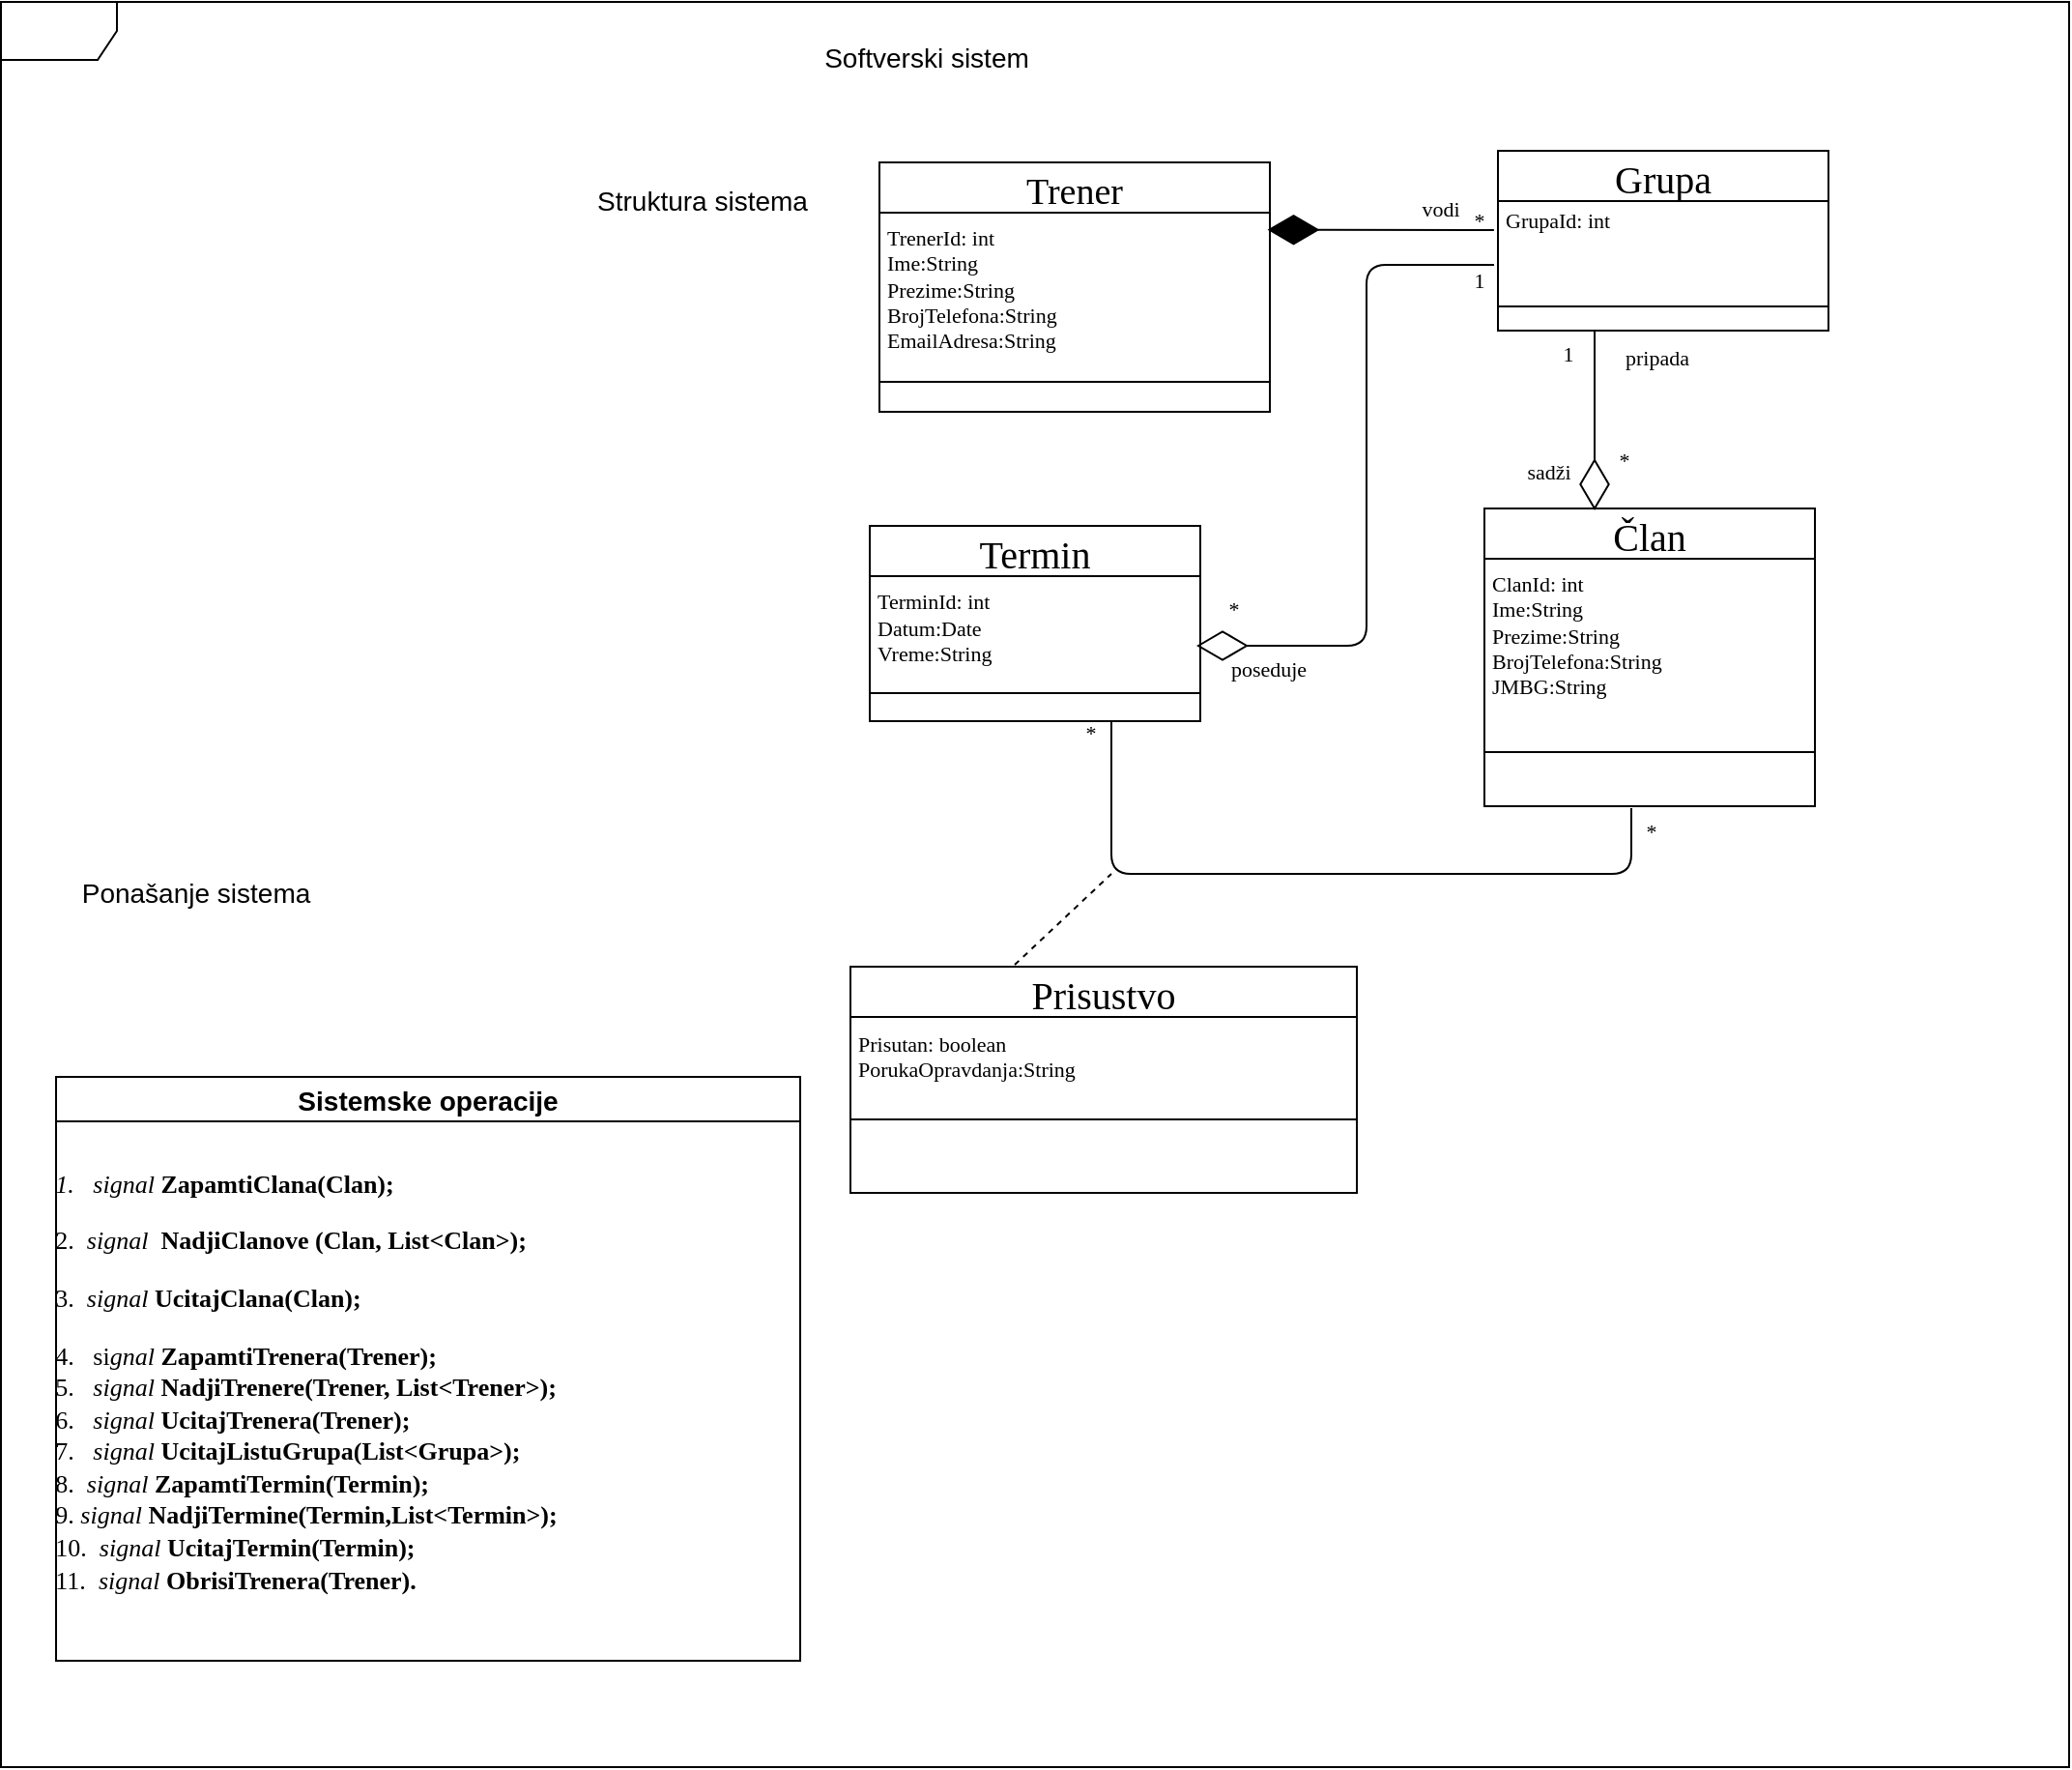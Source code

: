 <mxfile version="16.0.3" type="device"><diagram id="py6gxZaNVwVTan2XCSly" name="Page-1"><mxGraphModel dx="1903" dy="887" grid="0" gridSize="10" guides="1" tooltips="1" connect="1" arrows="1" fold="1" page="0" pageScale="1" pageWidth="850" pageHeight="1100" math="0" shadow="0"><root><mxCell id="0"/><mxCell id="1" parent="0"/><mxCell id="3YCglUXZ_ORxstRSQEQM-48" value="&lt;font style=&quot;font-size: 14px&quot;&gt;Softverski sistem&lt;/font&gt;" style="text;html=1;resizable=0;autosize=1;align=center;verticalAlign=middle;points=[];fillColor=none;strokeColor=none;rounded=0;" parent="1" vertex="1"><mxGeometry x="523" y="40" width="120" height="20" as="geometry"/></mxCell><mxCell id="3YCglUXZ_ORxstRSQEQM-49" value="Struktura sistema" style="text;html=1;resizable=0;autosize=1;align=center;verticalAlign=middle;points=[];fillColor=none;strokeColor=none;rounded=0;fontSize=14;" parent="1" vertex="1"><mxGeometry x="407" y="114" width="120" height="20" as="geometry"/></mxCell><mxCell id="3YCglUXZ_ORxstRSQEQM-50" value="Ponašanje sistema" style="text;html=1;resizable=0;autosize=1;align=center;verticalAlign=middle;points=[];fillColor=none;strokeColor=none;rounded=0;fontSize=14;" parent="1" vertex="1"><mxGeometry x="140" y="472" width="130" height="20" as="geometry"/></mxCell><mxCell id="3YCglUXZ_ORxstRSQEQM-51" value="Sistemske operacije" style="swimlane;fontSize=14;fillColor=#FFFFFF;" parent="1" vertex="1"><mxGeometry x="133" y="577" width="385" height="302" as="geometry"/></mxCell><mxCell id="3YCglUXZ_ORxstRSQEQM-52" value="&lt;div style=&quot;text-align: left&quot;&gt;&lt;br&gt;&lt;/div&gt;&lt;p class=&quot;MsoListParagraphCxSpLast&quot; style=&quot;text-align: left ; text-indent: -0.25in&quot;&gt;&lt;span lang=&quot;sr-Cyrl&quot; style=&quot;font-family: &amp;#34;times new roman&amp;#34; , &amp;#34;serif&amp;#34;&quot;&gt;&lt;/span&gt;&lt;/p&gt;" style="text;html=1;resizable=0;autosize=1;align=center;verticalAlign=middle;points=[];fillColor=none;strokeColor=none;rounded=0;fontSize=14;" parent="1" vertex="1"><mxGeometry x="290" y="813" width="10" height="35" as="geometry"/></mxCell><mxCell id="k5tRwLn3jjHVoHb1ya8G-1" value="Trener" style="swimlane;fontStyle=0;childLayout=stackLayout;horizontal=1;startSize=26;fillColor=none;horizontalStack=0;resizeParent=1;resizeParentMax=0;resizeLast=0;collapsible=1;marginBottom=0;sketch=0;hachureGap=4;fontFamily=Verdana;fontSize=19;swimlaneLine=1;rounded=0;" vertex="1" parent="1"><mxGeometry x="559" y="104" width="202" height="129" as="geometry"/></mxCell><mxCell id="k5tRwLn3jjHVoHb1ya8G-2" value="&lt;font style=&quot;font-size: 11px ; line-height: 0.3&quot;&gt;&lt;br&gt;TrenerId: int&lt;br style=&quot;font-size: 11px&quot;&gt;Ime:String&lt;br style=&quot;font-size: 11px&quot;&gt;Prezime:String&lt;br style=&quot;font-size: 11px&quot;&gt;BrojTelefona:String&lt;br style=&quot;font-size: 11px&quot;&gt;EmailAdresa:String&lt;/font&gt;" style="text;html=1;align=left;verticalAlign=middle;resizable=0;points=[];autosize=1;strokeColor=none;fillColor=none;sketch=0;hachureGap=4;fontFamily=Verdana;fontSize=11;spacing=3;spacingTop=-11;spacingLeft=1;spacingBottom=-5;rounded=0;" vertex="1" parent="k5tRwLn3jjHVoHb1ya8G-1"><mxGeometry y="26" width="202" height="72" as="geometry"/></mxCell><mxCell id="k5tRwLn3jjHVoHb1ya8G-3" value="" style="line;strokeWidth=1;fillColor=none;align=left;verticalAlign=middle;spacingTop=-1;spacingLeft=3;spacingRight=3;rotatable=0;labelPosition=right;points=[];portConstraint=eastwest;sketch=0;hachureGap=4;fontFamily=Verdana;fontSize=11;" vertex="1" parent="k5tRwLn3jjHVoHb1ya8G-1"><mxGeometry y="98" width="202" height="31" as="geometry"/></mxCell><mxCell id="k5tRwLn3jjHVoHb1ya8G-4" value="Grupa" style="swimlane;fontStyle=0;childLayout=stackLayout;horizontal=1;startSize=26;fillColor=none;horizontalStack=0;resizeParent=1;resizeParentMax=0;resizeLast=0;collapsible=1;marginBottom=0;sketch=0;hachureGap=4;fontFamily=Verdana;fontSize=20;swimlaneLine=1;rounded=0;" vertex="1" parent="1"><mxGeometry x="879" y="98" width="171" height="93" as="geometry"/></mxCell><mxCell id="k5tRwLn3jjHVoHb1ya8G-5" value="&lt;font style=&quot;font-size: 11px ; line-height: 0.3&quot;&gt;GrupaId: int&lt;br&gt;&lt;br&gt;&lt;/font&gt;" style="text;html=1;align=left;verticalAlign=middle;resizable=0;points=[];autosize=1;strokeColor=none;fillColor=none;sketch=0;hachureGap=4;fontFamily=Verdana;fontSize=20;spacing=3;spacingTop=-11;spacingLeft=1;spacingBottom=-5;rounded=0;" vertex="1" parent="k5tRwLn3jjHVoHb1ya8G-4"><mxGeometry y="26" width="171" height="42" as="geometry"/></mxCell><mxCell id="k5tRwLn3jjHVoHb1ya8G-6" value="" style="line;strokeWidth=1;fillColor=none;align=left;verticalAlign=middle;spacingTop=-1;spacingLeft=3;spacingRight=3;rotatable=0;labelPosition=right;points=[];portConstraint=eastwest;sketch=0;hachureGap=4;fontFamily=Verdana;fontSize=11;" vertex="1" parent="k5tRwLn3jjHVoHb1ya8G-4"><mxGeometry y="68" width="171" height="25" as="geometry"/></mxCell><mxCell id="k5tRwLn3jjHVoHb1ya8G-7" value="*" style="text;html=1;align=center;verticalAlign=middle;resizable=0;points=[];autosize=1;strokeColor=none;fillColor=none;sketch=0;hachureGap=4;fontFamily=Verdana;fontSize=11;" vertex="1" parent="1"><mxGeometry x="860" y="125" width="17" height="17" as="geometry"/></mxCell><mxCell id="k5tRwLn3jjHVoHb1ya8G-8" value="" style="endArrow=diamondThin;endFill=1;endSize=24;html=1;sketch=0;hachureGap=4;fontFamily=Verdana;fontSize=11;sourcePerimeterSpacing=8;targetPerimeterSpacing=8;exitX=-0.012;exitY=0.357;exitDx=0;exitDy=0;exitPerimeter=0;entryX=0.994;entryY=0.123;entryDx=0;entryDy=0;entryPerimeter=0;" edge="1" parent="1" source="k5tRwLn3jjHVoHb1ya8G-5" target="k5tRwLn3jjHVoHb1ya8G-2"><mxGeometry width="160" relative="1" as="geometry"><mxPoint x="788" y="275" as="sourcePoint"/><mxPoint x="948" y="275" as="targetPoint"/></mxGeometry></mxCell><mxCell id="k5tRwLn3jjHVoHb1ya8G-9" value="Član" style="swimlane;fontStyle=0;childLayout=stackLayout;horizontal=1;startSize=26;fillColor=none;horizontalStack=0;resizeParent=1;resizeParentMax=0;resizeLast=0;collapsible=1;marginBottom=0;sketch=0;hachureGap=4;fontFamily=Verdana;fontSize=20;swimlaneLine=1;rounded=0;strokeWidth=1;" vertex="1" parent="1"><mxGeometry x="872" y="283" width="171" height="154" as="geometry"/></mxCell><mxCell id="k5tRwLn3jjHVoHb1ya8G-10" value="&lt;font style=&quot;font-size: 11px ; line-height: 0&quot;&gt;&lt;br&gt;ClanId: int&lt;br style=&quot;font-size: 11px&quot;&gt;Ime:String&lt;br style=&quot;font-size: 11px&quot;&gt;Prezime:String&lt;br style=&quot;font-size: 11px&quot;&gt;BrojTelefona:String&lt;br style=&quot;font-size: 11px&quot;&gt;JMBG:String&lt;/font&gt;" style="text;html=1;align=left;verticalAlign=middle;resizable=0;points=[];autosize=1;strokeColor=none;fillColor=none;sketch=0;hachureGap=4;fontFamily=Verdana;fontSize=11;spacing=3;spacingTop=-11;spacingLeft=1;spacingBottom=-5;rounded=0;strokeWidth=0;" vertex="1" parent="k5tRwLn3jjHVoHb1ya8G-9"><mxGeometry y="26" width="171" height="72" as="geometry"/></mxCell><mxCell id="k5tRwLn3jjHVoHb1ya8G-11" value="" style="line;strokeWidth=1;fillColor=none;align=left;verticalAlign=middle;spacingTop=-1;spacingLeft=3;spacingRight=3;rotatable=0;labelPosition=right;points=[];portConstraint=eastwest;sketch=0;hachureGap=4;fontFamily=Verdana;fontSize=11;" vertex="1" parent="k5tRwLn3jjHVoHb1ya8G-9"><mxGeometry y="98" width="171" height="56" as="geometry"/></mxCell><mxCell id="k5tRwLn3jjHVoHb1ya8G-12" value="" style="endArrow=diamondThin;endFill=0;endSize=24;html=1;sketch=0;hachureGap=4;fontFamily=Verdana;fontSize=11;sourcePerimeterSpacing=8;targetPerimeterSpacing=8;" edge="1" parent="1"><mxGeometry width="160" relative="1" as="geometry"><mxPoint x="929" y="191" as="sourcePoint"/><mxPoint x="929" y="284" as="targetPoint"/></mxGeometry></mxCell><mxCell id="k5tRwLn3jjHVoHb1ya8G-13" value="*" style="text;html=1;align=center;verticalAlign=middle;resizable=0;points=[];autosize=1;strokeColor=none;fillColor=none;sketch=0;hachureGap=4;fontFamily=Verdana;fontSize=11;" vertex="1" parent="1"><mxGeometry x="935" y="249" width="17" height="17" as="geometry"/></mxCell><mxCell id="k5tRwLn3jjHVoHb1ya8G-14" value="pripada" style="text;html=1;align=center;verticalAlign=middle;resizable=0;points=[];autosize=1;strokeColor=none;fillColor=none;sketch=0;hachureGap=4;fontFamily=Verdana;fontSize=11;" vertex="1" parent="1"><mxGeometry x="935" y="196" width="52" height="17" as="geometry"/></mxCell><mxCell id="k5tRwLn3jjHVoHb1ya8G-15" value="1" style="text;html=1;align=center;verticalAlign=middle;resizable=0;points=[];autosize=1;strokeColor=none;fillColor=none;sketch=0;hachureGap=4;fontFamily=Verdana;fontSize=11;" vertex="1" parent="1"><mxGeometry x="906" y="194" width="17" height="17" as="geometry"/></mxCell><mxCell id="k5tRwLn3jjHVoHb1ya8G-16" value="Termin" style="swimlane;fontStyle=0;childLayout=stackLayout;horizontal=1;startSize=26;fillColor=none;horizontalStack=0;resizeParent=1;resizeParentMax=0;resizeLast=0;collapsible=1;marginBottom=0;sketch=0;hachureGap=4;fontFamily=Verdana;fontSize=20;swimlaneLine=1;rounded=0;" vertex="1" parent="1"><mxGeometry x="554" y="292" width="171" height="101" as="geometry"/></mxCell><mxCell id="k5tRwLn3jjHVoHb1ya8G-17" value="&lt;font style=&quot;font-size: 11px ; line-height: 0.3&quot;&gt;&lt;br&gt;TerminId: int&lt;br style=&quot;font-size: 11px&quot;&gt;Datum:Date&lt;br style=&quot;font-size: 11px&quot;&gt;Vreme:String&lt;br style=&quot;font-size: 11px&quot;&gt;&lt;/font&gt;" style="text;html=1;align=left;verticalAlign=middle;resizable=0;points=[];autosize=1;strokeColor=none;fillColor=none;sketch=0;hachureGap=4;fontFamily=Verdana;fontSize=11;spacing=3;spacingTop=-11;spacingLeft=1;spacingBottom=-5;rounded=0;" vertex="1" parent="k5tRwLn3jjHVoHb1ya8G-16"><mxGeometry y="26" width="171" height="46" as="geometry"/></mxCell><mxCell id="k5tRwLn3jjHVoHb1ya8G-18" value="" style="line;strokeWidth=1;fillColor=none;align=left;verticalAlign=middle;spacingTop=-1;spacingLeft=3;spacingRight=3;rotatable=0;labelPosition=right;points=[];portConstraint=eastwest;sketch=0;hachureGap=4;fontFamily=Verdana;fontSize=19;" vertex="1" parent="k5tRwLn3jjHVoHb1ya8G-16"><mxGeometry y="72" width="171" height="29" as="geometry"/></mxCell><mxCell id="k5tRwLn3jjHVoHb1ya8G-19" value="" style="endArrow=diamondThin;endFill=0;endSize=24;html=1;sketch=0;hachureGap=4;fontFamily=Verdana;fontSize=11;sourcePerimeterSpacing=8;targetPerimeterSpacing=8;" edge="1" parent="1"><mxGeometry width="160" relative="1" as="geometry"><mxPoint x="877" y="157" as="sourcePoint"/><mxPoint x="723" y="354" as="targetPoint"/><Array as="points"><mxPoint x="811" y="157"/><mxPoint x="811" y="354"/></Array></mxGeometry></mxCell><mxCell id="k5tRwLn3jjHVoHb1ya8G-20" value="*" style="text;html=1;align=center;verticalAlign=middle;resizable=0;points=[];autosize=1;strokeColor=none;fillColor=none;sketch=0;hachureGap=4;fontFamily=Verdana;fontSize=11;" vertex="1" parent="1"><mxGeometry x="733" y="326" width="17" height="17" as="geometry"/></mxCell><mxCell id="k5tRwLn3jjHVoHb1ya8G-21" value="1" style="text;html=1;align=center;verticalAlign=middle;resizable=0;points=[];autosize=1;strokeColor=none;fillColor=none;sketch=0;hachureGap=4;fontFamily=Verdana;fontSize=11;" vertex="1" parent="1"><mxGeometry x="860" y="156" width="17" height="17" as="geometry"/></mxCell><mxCell id="k5tRwLn3jjHVoHb1ya8G-22" value="" style="endArrow=none;html=1;sketch=0;hachureGap=4;fontFamily=Verdana;fontSize=11;startSize=14;endSize=14;sourcePerimeterSpacing=8;targetPerimeterSpacing=8;" edge="1" parent="1"><mxGeometry width="50" height="50" relative="1" as="geometry"><mxPoint x="679" y="393" as="sourcePoint"/><mxPoint x="948" y="438" as="targetPoint"/><Array as="points"><mxPoint x="679" y="472"/><mxPoint x="948" y="472"/></Array></mxGeometry></mxCell><mxCell id="k5tRwLn3jjHVoHb1ya8G-23" value="" style="endArrow=none;dashed=1;html=1;strokeWidth=1;sketch=0;hachureGap=4;fontFamily=Verdana;fontSize=11;startSize=14;endSize=14;sourcePerimeterSpacing=8;targetPerimeterSpacing=8;" edge="1" parent="1"><mxGeometry width="50" height="50" relative="1" as="geometry"><mxPoint x="629" y="519" as="sourcePoint"/><mxPoint x="679" y="472" as="targetPoint"/></mxGeometry></mxCell><mxCell id="k5tRwLn3jjHVoHb1ya8G-24" value="Prisustvo" style="swimlane;fontStyle=0;childLayout=stackLayout;horizontal=1;startSize=26;fillColor=none;horizontalStack=0;resizeParent=1;resizeParentMax=0;resizeLast=0;collapsible=1;marginBottom=0;sketch=0;hachureGap=4;fontFamily=Verdana;fontSize=20;swimlaneLine=1;rounded=0;" vertex="1" parent="1"><mxGeometry x="544" y="520" width="262" height="117" as="geometry"/></mxCell><mxCell id="k5tRwLn3jjHVoHb1ya8G-25" value="&lt;font style=&quot;font-size: 11px ; line-height: 0.3&quot;&gt;&lt;br&gt;Prisutan: boolean&lt;br style=&quot;font-size: 11px&quot;&gt;PorukaOpravdanja:String&lt;br style=&quot;font-size: 11px&quot;&gt;&lt;/font&gt;" style="text;html=1;align=left;verticalAlign=middle;resizable=0;points=[];autosize=1;strokeColor=none;fillColor=none;sketch=0;hachureGap=4;fontFamily=Verdana;fontSize=11;spacing=3;spacingTop=-11;spacingLeft=1;spacingBottom=-5;rounded=0;" vertex="1" parent="k5tRwLn3jjHVoHb1ya8G-24"><mxGeometry y="26" width="262" height="33" as="geometry"/></mxCell><mxCell id="k5tRwLn3jjHVoHb1ya8G-26" value="" style="line;strokeWidth=1;fillColor=none;align=left;verticalAlign=middle;spacingTop=-1;spacingLeft=3;spacingRight=3;rotatable=0;labelPosition=right;points=[];portConstraint=eastwest;sketch=0;hachureGap=4;fontFamily=Verdana;fontSize=14;" vertex="1" parent="k5tRwLn3jjHVoHb1ya8G-24"><mxGeometry y="59" width="262" height="40" as="geometry"/></mxCell><mxCell id="k5tRwLn3jjHVoHb1ya8G-27" value="&lt;font style=&quot;font-size: 11px ; line-height: 0.3&quot;&gt;&lt;br&gt;&lt;/font&gt;" style="text;html=1;align=left;verticalAlign=middle;resizable=0;points=[];autosize=1;strokeColor=none;fillColor=none;sketch=0;hachureGap=4;fontFamily=Verdana;fontSize=20;spacing=3;spacingTop=-11;spacingLeft=1;spacingBottom=-5;rounded=0;" vertex="1" parent="k5tRwLn3jjHVoHb1ya8G-24"><mxGeometry y="99" width="262" height="18" as="geometry"/></mxCell><mxCell id="k5tRwLn3jjHVoHb1ya8G-28" value="*" style="text;html=1;align=center;verticalAlign=middle;resizable=0;points=[];autosize=1;strokeColor=none;fillColor=none;sketch=0;hachureGap=4;fontFamily=Verdana;fontSize=11;" vertex="1" parent="1"><mxGeometry x="949" y="441" width="17" height="17" as="geometry"/></mxCell><mxCell id="k5tRwLn3jjHVoHb1ya8G-29" value="*" style="text;html=1;align=center;verticalAlign=middle;resizable=0;points=[];autosize=1;strokeColor=none;fillColor=none;sketch=0;hachureGap=4;fontFamily=Verdana;fontSize=11;" vertex="1" parent="1"><mxGeometry x="659" y="390" width="17" height="17" as="geometry"/></mxCell><mxCell id="k5tRwLn3jjHVoHb1ya8G-30" value="vodi" style="text;html=1;align=center;verticalAlign=middle;resizable=0;points=[];autosize=1;strokeColor=none;fillColor=none;sketch=0;hachureGap=4;fontFamily=Verdana;fontSize=11;" vertex="1" parent="1"><mxGeometry x="832" y="119" width="33" height="17" as="geometry"/></mxCell><mxCell id="k5tRwLn3jjHVoHb1ya8G-31" value="sadži" style="text;html=1;align=center;verticalAlign=middle;resizable=0;points=[];autosize=1;strokeColor=none;fillColor=none;sketch=0;hachureGap=4;fontFamily=Verdana;fontSize=11;" vertex="1" parent="1"><mxGeometry x="886" y="255" width="38" height="17" as="geometry"/></mxCell><mxCell id="k5tRwLn3jjHVoHb1ya8G-32" value="poseduje" style="text;html=1;align=center;verticalAlign=middle;resizable=0;points=[];autosize=1;strokeColor=none;fillColor=none;sketch=0;hachureGap=4;fontFamily=Verdana;fontSize=11;" vertex="1" parent="1"><mxGeometry x="730" y="357" width="60" height="17" as="geometry"/></mxCell><mxCell id="3YCglUXZ_ORxstRSQEQM-47" value="" style="shape=umlFrame;whiteSpace=wrap;html=1;fillColor=#FFFFFF;" parent="1" vertex="1"><mxGeometry x="104.5" y="21" width="1070" height="913" as="geometry"/></mxCell><mxCell id="k5tRwLn3jjHVoHb1ya8G-34" value="&lt;p class=&quot;MsoListParagraphCxSpFirst&quot; style=&quot;text-align: justify ; text-indent: -0.25in ; font-size: 13px&quot;&gt;&lt;font style=&quot;font-size: 13px&quot;&gt;&lt;i style=&quot;font-size: 13px&quot;&gt;&lt;span lang=&quot;sr-Cyrl&quot; style=&quot;font-family: &amp;#34;times new roman&amp;#34; , &amp;#34;serif&amp;#34; ; font-size: 13px&quot;&gt;1.&lt;span style=&quot;font: 13px &amp;#34;times new roman&amp;#34;&quot;&gt;&amp;nbsp; &amp;nbsp;&lt;/span&gt;&lt;/span&gt;&lt;/i&gt;&lt;i style=&quot;font-size: 13px&quot;&gt;&lt;span lang=&quot;SR-LATN-RS&quot; style=&quot;font-family: &amp;#34;times new roman&amp;#34; , &amp;#34;serif&amp;#34; ; font-size: 13px&quot;&gt;signal&lt;/span&gt;&lt;/i&gt;&lt;span lang=&quot;SR-LATN-RS&quot; style=&quot;font-family: &amp;#34;times new roman&amp;#34; , &amp;#34;serif&amp;#34; ; font-size: 13px&quot;&gt; &lt;b style=&quot;font-size: 13px&quot;&gt;Zapamti&lt;/b&gt;&lt;/span&gt;&lt;b style=&quot;font-size: 13px&quot;&gt;&lt;span style=&quot;font-family: &amp;#34;times new roman&amp;#34; , &amp;#34;serif&amp;#34; ; font-size: 13px&quot;&gt;Clana&lt;/span&gt;&lt;/b&gt;&lt;b style=&quot;font-size: 13px&quot;&gt;&lt;span lang=&quot;SR-LATN-RS&quot; style=&quot;font-family: &amp;#34;times new roman&amp;#34; , &amp;#34;serif&amp;#34; ; font-size: 13px&quot;&gt;(Clan);&lt;/span&gt;&lt;/b&gt;&lt;span lang=&quot;sr-Cyrl&quot; style=&quot;font-family: &amp;#34;times new roman&amp;#34; , &amp;#34;serif&amp;#34; ; font-size: 13px&quot;&gt;&lt;/span&gt;&lt;/font&gt;&lt;/p&gt;&lt;p class=&quot;MsoListParagraphCxSpMiddle&quot; style=&quot;text-align: justify ; text-indent: -0.25in ; font-size: 13px&quot;&gt;&lt;font style=&quot;font-size: 13px&quot;&gt;&lt;span lang=&quot;SR-CYRL-RS&quot; style=&quot;font-family: &amp;#34;times new roman&amp;#34; , &amp;#34;serif&amp;#34; ; font-size: 13px&quot;&gt;&lt;span style=&quot;font-size: 13px&quot;&gt;2.&lt;span style=&quot;font: 13px &amp;#34;times new roman&amp;#34;&quot;&gt;&amp;nbsp;&amp;nbsp;&lt;/span&gt;&lt;/span&gt;&lt;/span&gt;&lt;i style=&quot;font-size: 13px&quot;&gt;&lt;span lang=&quot;SR-LATN-RS&quot; style=&quot;font-family: &amp;#34;times new roman&amp;#34; , &amp;#34;serif&amp;#34; ; font-size: 13px&quot;&gt;signal&lt;span style=&quot;font-size: 13px&quot;&gt;&amp;nbsp; &lt;/span&gt;&lt;/span&gt;&lt;/i&gt;&lt;b style=&quot;font-size: 13px&quot;&gt;&lt;span lang=&quot;SR-LATN-RS&quot; style=&quot;font-family: &amp;#34;times new roman&amp;#34; , &amp;#34;serif&amp;#34; ; font-size: 13px&quot;&gt;NadjiClanove (Clan, List&lt;/span&gt;&lt;/b&gt;&lt;b style=&quot;font-size: 13px&quot;&gt;&lt;span style=&quot;font-family: &amp;#34;times new roman&amp;#34; , &amp;#34;serif&amp;#34; ; font-size: 13px&quot;&gt;&amp;lt;Clan&amp;gt;)&lt;/span&gt;&lt;/b&gt;&lt;b style=&quot;font-size: 13px&quot;&gt;&lt;span lang=&quot;SR-LATN-RS&quot; style=&quot;font-family: &amp;#34;times new roman&amp;#34; , &amp;#34;serif&amp;#34; ; font-size: 13px&quot;&gt;;&lt;/span&gt;&lt;/b&gt;&lt;/font&gt;&lt;/p&gt;&lt;p class=&quot;MsoListParagraphCxSpMiddle&quot; style=&quot;text-align: justify ; text-indent: -0.25in ; font-size: 13px&quot;&gt;&lt;span lang=&quot;sr-Cyrl&quot; style=&quot;font-family: &amp;#34;times new roman&amp;#34; , &amp;#34;serif&amp;#34; ; text-indent: -0.25in&quot;&gt;3.&lt;span style=&quot;font-stretch: normal ; line-height: normal ; font-family: &amp;#34;times new roman&amp;#34;&quot;&gt;&amp;nbsp;&amp;nbsp;&lt;/span&gt;&lt;/span&gt;&lt;i style=&quot;text-indent: -0.25in ; font-family: &amp;#34;architects daughter&amp;#34;&quot;&gt;&lt;span lang=&quot;SR-LATN-RS&quot; style=&quot;font-family: &amp;#34;times new roman&amp;#34; , &amp;#34;serif&amp;#34;&quot;&gt;signal&lt;/span&gt;&lt;/i&gt;&lt;span lang=&quot;SR-LATN-RS&quot; style=&quot;font-family: &amp;#34;times new roman&amp;#34; , &amp;#34;serif&amp;#34; ; text-indent: -0.25in&quot;&gt; &lt;b&gt;UcitajClana(Clan);&lt;/b&gt;&lt;/span&gt;&lt;/p&gt;&lt;span lang=&quot;sr-Cyrl&quot; style=&quot;text-indent: -0.25in ; font-family: &amp;#34;times new roman&amp;#34; , &amp;#34;serif&amp;#34;&quot;&gt;&lt;div style=&quot;text-align: justify&quot;&gt;&lt;span lang=&quot;sr-Cyrl&quot; style=&quot;text-indent: -0.25in&quot;&gt;4.&lt;span style=&quot;font-stretch: normal ; line-height: normal ; font-family: &amp;#34;times new roman&amp;#34;&quot;&gt;&amp;nbsp; &amp;nbsp;si&lt;/span&gt;&lt;/span&gt;&lt;i style=&quot;font-family: &amp;#34;architects daughter&amp;#34; ; text-indent: -0.25in&quot;&gt;&lt;span lang=&quot;SR-LATN-RS&quot; style=&quot;font-family: &amp;#34;times new roman&amp;#34; , &amp;#34;serif&amp;#34;&quot;&gt;gnal&lt;/span&gt;&lt;/i&gt;&lt;span lang=&quot;SR-LATN-RS&quot; style=&quot;text-indent: -0.25in&quot;&gt; &lt;/span&gt;&lt;b style=&quot;font-family: &amp;#34;architects daughter&amp;#34; ; text-indent: -0.25in&quot;&gt;&lt;span style=&quot;font-family: &amp;#34;times new roman&amp;#34; , &amp;#34;serif&amp;#34;&quot;&gt;Zapamti&lt;/span&gt;&lt;/b&gt;&lt;b style=&quot;font-family: &amp;#34;architects daughter&amp;#34; ; text-indent: -0.25in&quot;&gt;&lt;span lang=&quot;SR-LATN-RS&quot; style=&quot;font-family: &amp;#34;times new roman&amp;#34; , &amp;#34;serif&amp;#34;&quot;&gt;Trenera(Trener);&lt;/span&gt;&lt;/b&gt;&lt;/div&gt;&lt;div style=&quot;text-align: justify&quot;&gt;&lt;span lang=&quot;sr-Cyrl&quot; style=&quot;text-indent: -0.25in&quot;&gt;5.&lt;span style=&quot;font-stretch: normal ; line-height: normal ; font-family: &amp;#34;times new roman&amp;#34;&quot;&gt;&amp;nbsp; &amp;nbsp;&lt;/span&gt;&lt;/span&gt;&lt;i style=&quot;font-family: &amp;#34;architects daughter&amp;#34; ; text-indent: -0.25in&quot;&gt;&lt;span lang=&quot;SR-LATN-RS&quot; style=&quot;font-family: &amp;#34;times new roman&amp;#34; , &amp;#34;serif&amp;#34;&quot;&gt;signa&lt;/span&gt;&lt;/i&gt;&lt;i style=&quot;font-family: &amp;#34;architects daughter&amp;#34; ; text-indent: -0.25in&quot;&gt;&lt;span style=&quot;font-family: &amp;#34;times new roman&amp;#34; , &amp;#34;serif&amp;#34;&quot;&gt;l&lt;/span&gt;&lt;/i&gt;&lt;i style=&quot;font-family: &amp;#34;architects daughter&amp;#34; ; text-indent: -0.25in&quot;&gt;&lt;span style=&quot;font-family: &amp;#34;times new roman&amp;#34; , &amp;#34;serif&amp;#34;&quot;&gt;&amp;nbsp;&lt;/span&gt;&lt;/i&gt;&lt;b style=&quot;font-family: &amp;#34;architects daughter&amp;#34; ; text-indent: -0.25in&quot;&gt;&lt;span lang=&quot;SR-LATN-RS&quot; style=&quot;font-family: &amp;#34;times new roman&amp;#34; , &amp;#34;serif&amp;#34;&quot;&gt;Nadji&lt;/span&gt;&lt;/b&gt;&lt;b style=&quot;font-family: &amp;#34;architects daughter&amp;#34; ; text-indent: -0.25in&quot;&gt;&lt;span style=&quot;font-family: &amp;#34;times new roman&amp;#34; , &amp;#34;serif&amp;#34;&quot;&gt;Trenere&lt;/span&gt;&lt;/b&gt;&lt;b style=&quot;font-family: &amp;#34;architects daughter&amp;#34; ; text-indent: -0.25in&quot;&gt;&lt;span lang=&quot;SR-LATN-RS&quot; style=&quot;font-family: &amp;#34;times new roman&amp;#34; , &amp;#34;serif&amp;#34;&quot;&gt;(Trener, List&lt;/span&gt;&lt;/b&gt;&lt;b style=&quot;font-family: &amp;#34;architects daughter&amp;#34; ; text-indent: -0.25in&quot;&gt;&lt;span style=&quot;font-family: &amp;#34;times new roman&amp;#34; , &amp;#34;serif&amp;#34;&quot;&gt;&amp;lt;Trener&amp;gt;)&lt;/span&gt;&lt;/b&gt;&lt;b style=&quot;font-family: &amp;#34;architects daughter&amp;#34; ; text-indent: -0.25in&quot;&gt;&lt;span lang=&quot;SR-LATN-RS&quot; style=&quot;font-family: &amp;#34;times new roman&amp;#34; , &amp;#34;serif&amp;#34;&quot;&gt;;&lt;/span&gt;&lt;/b&gt;&lt;/div&gt;&lt;div style=&quot;text-align: justify&quot;&gt;&lt;span lang=&quot;sr-Cyrl&quot; style=&quot;text-indent: -0.25in&quot;&gt;6.&lt;span style=&quot;font-stretch: normal ; line-height: normal ; font-family: &amp;#34;times new roman&amp;#34;&quot;&gt;&amp;nbsp;&amp;nbsp;&amp;nbsp;&lt;/span&gt;&lt;/span&gt;&lt;i style=&quot;font-family: &amp;#34;architects daughter&amp;#34; ; text-indent: -0.25in&quot;&gt;&lt;span lang=&quot;SR-LATN-RS&quot; style=&quot;font-family: &amp;#34;times new roman&amp;#34; , &amp;#34;serif&amp;#34;&quot;&gt;signal&lt;/span&gt;&lt;/i&gt;&lt;span lang=&quot;SR-LATN-RS&quot; style=&quot;text-indent: -0.25in&quot;&gt; &lt;b&gt;UcitajTrenera(Trener);&lt;/b&gt;&lt;/span&gt;&lt;/div&gt;&lt;div style=&quot;text-align: justify&quot;&gt;&lt;span lang=&quot;sr-Cyrl&quot; style=&quot;text-indent: -0.25in&quot;&gt;7.&lt;span style=&quot;font-stretch: normal ; line-height: normal ; font-family: &amp;#34;times new roman&amp;#34;&quot;&gt;&amp;nbsp; &amp;nbsp;&lt;/span&gt;&lt;/span&gt;&lt;i style=&quot;font-family: &amp;#34;architects daughter&amp;#34; ; text-indent: -0.25in&quot;&gt;&lt;span lang=&quot;SR-LATN-RS&quot; style=&quot;font-family: &amp;#34;times new roman&amp;#34; , &amp;#34;serif&amp;#34;&quot;&gt;signal&lt;/span&gt;&lt;/i&gt;&lt;span lang=&quot;SR-LATN-RS&quot; style=&quot;text-indent: -0.25in&quot;&gt; &lt;b&gt;UcitajListuGrupa(List&amp;lt;Grupa&amp;gt;);&lt;/b&gt;&lt;/span&gt;&lt;/div&gt;&lt;div style=&quot;text-align: justify&quot;&gt;&lt;span lang=&quot;sr-Cyrl&quot; style=&quot;text-indent: -0.25in&quot;&gt;8.&lt;span style=&quot;font-stretch: normal ; line-height: normal ; font-family: &amp;#34;times new roman&amp;#34;&quot;&gt;&amp;nbsp;&amp;nbsp;&lt;/span&gt;&lt;/span&gt;&lt;i style=&quot;font-family: &amp;#34;architects daughter&amp;#34; ; text-indent: -0.25in&quot;&gt;&lt;span lang=&quot;SR-LATN-RS&quot; style=&quot;font-family: &amp;#34;times new roman&amp;#34; , &amp;#34;serif&amp;#34;&quot;&gt;signal&lt;/span&gt;&lt;/i&gt;&lt;span lang=&quot;SR-LATN-RS&quot; style=&quot;text-indent: -0.25in&quot;&gt; &lt;/span&gt;&lt;b style=&quot;font-family: &amp;#34;architects daughter&amp;#34; ; text-indent: -0.25in&quot;&gt;&lt;span style=&quot;font-family: &amp;#34;times new roman&amp;#34; , &amp;#34;serif&amp;#34;&quot;&gt;ZapamtiTermin&lt;/span&gt;&lt;/b&gt;&lt;b style=&quot;font-family: &amp;#34;architects daughter&amp;#34; ; text-indent: -0.25in&quot;&gt;&lt;span lang=&quot;SR-LATN-RS&quot; style=&quot;font-family: &amp;#34;times new roman&amp;#34; , &amp;#34;serif&amp;#34;&quot;&gt;(Termin);&lt;/span&gt;&lt;/b&gt;&lt;/div&gt;&lt;div style=&quot;text-align: justify&quot;&gt;&lt;span lang=&quot;sr-Cyrl&quot; style=&quot;text-indent: -0.25in&quot;&gt;9.&lt;span style=&quot;font-stretch: normal ; line-height: normal ; font-family: &amp;#34;times new roman&amp;#34;&quot;&gt;&amp;nbsp;&lt;/span&gt;&lt;/span&gt;&lt;i style=&quot;font-family: &amp;#34;architects daughter&amp;#34; ; text-indent: -0.25in&quot;&gt;&lt;span lang=&quot;SR-LATN-RS&quot; style=&quot;font-family: &amp;#34;times new roman&amp;#34; , &amp;#34;serif&amp;#34;&quot;&gt;signal&lt;/span&gt;&lt;/i&gt;&lt;span lang=&quot;SR-LATN-RS&quot; style=&quot;text-indent: -0.25in&quot;&gt; &lt;/span&gt;&lt;b style=&quot;font-family: &amp;#34;architects daughter&amp;#34; ; text-indent: -0.25in&quot;&gt;&lt;span style=&quot;font-family: &amp;#34;times new roman&amp;#34; , &amp;#34;serif&amp;#34;&quot;&gt;Nadji&lt;/span&gt;&lt;/b&gt;&lt;b style=&quot;font-family: &amp;#34;architects daughter&amp;#34; ; text-indent: -0.25in&quot;&gt;&lt;span lang=&quot;SR-LATN-RS&quot; style=&quot;font-family: &amp;#34;times new roman&amp;#34; , &amp;#34;serif&amp;#34;&quot;&gt;Termine(Termin,&lt;/span&gt;&lt;/b&gt;&lt;b style=&quot;font-family: &amp;#34;architects daughter&amp;#34; ; text-indent: -0.25in&quot;&gt;&lt;span lang=&quot;SR-LATN-RS&quot; style=&quot;font-family: &amp;#34;times new roman&amp;#34; , &amp;#34;serif&amp;#34;&quot;&gt;List&amp;lt;Termin&amp;gt;);&lt;/span&gt;&lt;/b&gt;&lt;/div&gt;&lt;div style=&quot;text-align: justify&quot;&gt;&lt;span lang=&quot;sr-Cyrl&quot; style=&quot;text-indent: -0.25in&quot;&gt;10.&lt;span style=&quot;font-stretch: normal ; line-height: normal ; font-family: &amp;#34;times new roman&amp;#34;&quot;&gt;&amp;nbsp;&amp;nbsp;&lt;/span&gt;&lt;/span&gt;&lt;i style=&quot;font-family: &amp;#34;architects daughter&amp;#34; ; text-indent: -0.25in&quot;&gt;&lt;span lang=&quot;SR-LATN-RS&quot; style=&quot;font-family: &amp;#34;times new roman&amp;#34; , &amp;#34;serif&amp;#34;&quot;&gt;signal&lt;/span&gt;&lt;/i&gt;&lt;span lang=&quot;SR-LATN-RS&quot; style=&quot;text-indent: -0.25in&quot;&gt; &lt;/span&gt;&lt;b style=&quot;font-family: &amp;#34;architects daughter&amp;#34; ; text-indent: -0.25in&quot;&gt;&lt;span style=&quot;font-family: &amp;#34;times new roman&amp;#34; , &amp;#34;serif&amp;#34;&quot;&gt;UcitajTermin&lt;/span&gt;&lt;/b&gt;&lt;b style=&quot;font-family: &amp;#34;architects daughter&amp;#34; ; text-indent: -0.25in&quot;&gt;&lt;span lang=&quot;SR-LATN-RS&quot; style=&quot;font-family: &amp;#34;times new roman&amp;#34; , &amp;#34;serif&amp;#34;&quot;&gt;(Termin);&lt;/span&gt;&lt;/b&gt;&lt;/div&gt;&lt;div style=&quot;text-align: justify&quot;&gt;&lt;span lang=&quot;sr-Cyrl&quot; style=&quot;text-indent: -0.25in&quot;&gt;11.&lt;span style=&quot;font-stretch: normal ; line-height: normal ; font-family: &amp;#34;times new roman&amp;#34;&quot;&gt;&amp;nbsp; &lt;/span&gt;&lt;/span&gt;&lt;i style=&quot;font-family: &amp;#34;architects daughter&amp;#34; ; text-indent: -0.25in&quot;&gt;&lt;span lang=&quot;SR-LATN-RS&quot; style=&quot;font-family: &amp;#34;times new roman&amp;#34; , &amp;#34;serif&amp;#34;&quot;&gt;signal&lt;/span&gt;&lt;/i&gt;&lt;span lang=&quot;SR-LATN-RS&quot; style=&quot;text-indent: -0.25in&quot;&gt; &lt;/span&gt;&lt;b style=&quot;font-family: &amp;#34;architects daughter&amp;#34; ; text-indent: -0.25in&quot;&gt;&lt;span style=&quot;font-family: &amp;#34;times new roman&amp;#34; , &amp;#34;serif&amp;#34;&quot;&gt;Obrisi&lt;/span&gt;&lt;/b&gt;&lt;b style=&quot;font-family: &amp;#34;architects daughter&amp;#34; ; text-indent: -0.25in&quot;&gt;&lt;span lang=&quot;SR-LATN-RS&quot; style=&quot;font-family: &amp;#34;times new roman&amp;#34; , &amp;#34;serif&amp;#34;&quot;&gt;Trenera(Trener).&lt;/span&gt;&lt;/b&gt;&lt;/div&gt;&lt;/span&gt;&lt;p class=&quot;MsoListParagraphCxSpLast&quot; style=&quot;text-align: justify ; text-indent: -0.25in ; font-size: 13px&quot;&gt;&lt;span lang=&quot;sr-Cyrl&quot; style=&quot;font-size: 13px ; font-family: &amp;#34;times new roman&amp;#34; , &amp;#34;serif&amp;#34;&quot;&gt;&lt;/span&gt;&lt;/p&gt;" style="text;html=1;align=center;verticalAlign=middle;resizable=0;points=[];autosize=1;strokeColor=none;fillColor=none;sketch=1;hachureGap=4;fontFamily=Architects Daughter;fontSource=https%3A%2F%2Ffonts.googleapis.com%2Fcss%3Ffamily%3DArchitects%2BDaughter;fontSize=13;labelPosition=center;verticalLabelPosition=middle;spacing=1;" vertex="1" parent="1"><mxGeometry x="150" y="611" width="248" height="247" as="geometry"/></mxCell></root></mxGraphModel></diagram></mxfile>